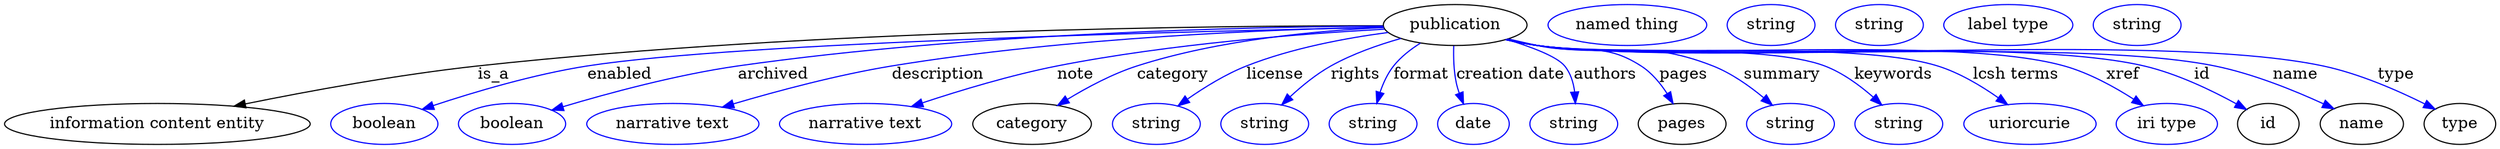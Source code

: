 digraph {
	graph [bb="0,0,2179.1,123"];
	node [label="\N"];
	publication	 [height=0.5,
		label=publication,
		pos="1268.9,105",
		width=1.7512];
	"information content entity"	 [height=0.5,
		pos="133.89,18",
		width=3.7191];
	publication -> "information content entity"	 [label=is_a,
		lp="427.89,61.5",
		pos="e,203.4,33.423 1205.9,103.48 1035.3,99.175 567.35,86.124 413.89,69 345.67,61.389 269.05,47.021 213.22,35.471"];
	enabled	 [color=blue,
		height=0.5,
		label=boolean,
		pos="332.89,18",
		width=1.2999];
	publication -> enabled	 [color=blue,
		label=enabled,
		lp="538.39,61.5",
		pos="e,366.91,30.535 1205.8,103.79 1048.8,100.47 643.28,90.093 509.89,69 463.4,61.65 411.87,45.897 376.46,33.83",
		style=solid];
	archived	 [color=blue,
		height=0.5,
		label=boolean,
		pos="444.89,18",
		width=1.2999];
	publication -> archived	 [color=blue,
		label=archived,
		lp="673.39,61.5",
		pos="e,480.71,29.813 1206.2,102.78 1069.8,97.718 749.46,84.558 641.89,69 589.03,61.355 529.89,44.952 490.33,32.802",
		style=solid];
	description	 [color=blue,
		height=0.5,
		label="narrative text",
		pos="584.89,18",
		width=2.0943];
	publication -> description	 [color=blue,
		label=description,
		lp="819.89,61.5",
		pos="e,630.24,32.454 1205.8,104.06 1112.1,101.83 930.76,94.32 778.89,69 731.43,61.088 678.7,46.862 640.2,35.442",
		style=solid];
	note	 [color=blue,
		height=0.5,
		label="narrative text",
		pos="753.89,18",
		width=2.0943];
	publication -> note	 [color=blue,
		label=note,
		lp="935.89,61.5",
		pos="e,795.26,33.184 1206.6,102.24 1136.3,98.292 1019,89.131 919.89,69 880.66,61.031 837.47,47.61 804.99,36.536",
		style=solid];
	category	 [height=0.5,
		pos="898.89,18",
		width=1.4443];
	publication -> category	 [color=blue,
		label=category,
		lp="1021.9,61.5",
		pos="e,922.06,34.282 1208.3,99.901 1138.8,93.57 1029.2,82.003 989.89,69 969.14,62.135 947.74,50.412 930.9,39.936",
		style=solid];
	license	 [color=blue,
		height=0.5,
		label=string,
		pos="1006.9,18",
		width=1.0652];
	publication -> license	 [color=blue,
		label=license,
		lp="1110.4,61.5",
		pos="e,1026.2,33.705 1208.8,99.176 1172,94.179 1124.5,85.121 1084.9,69 1067,61.734 1048.9,50.17 1034.6,39.89",
		style=solid];
	rights	 [color=blue,
		height=0.5,
		label=string,
		pos="1101.9,18",
		width=1.0652];
	publication -> rights	 [color=blue,
		label=rights,
		lp="1182.4,61.5",
		pos="e,1117.6,34.629 1220.7,93.319 1201.4,87.537 1179.4,79.507 1160.9,69 1147.9,61.637 1135.2,51.189 1124.9,41.665",
		style=solid];
	format	 [color=blue,
		height=0.5,
		label=string,
		pos="1196.9,18",
		width=1.0652];
	publication -> format	 [color=blue,
		label=format,
		lp="1240.4,61.5",
		pos="e,1200.8,36.364 1238.7,89.154 1230.5,83.663 1222.1,76.875 1215.9,69 1210.6,62.31 1206.7,54.021 1203.9,46.083",
		style=solid];
	"creation date"	 [color=blue,
		height=0.5,
		label=date,
		pos="1284.9,18",
		width=0.86659];
	publication -> "creation date"	 [color=blue,
		label="creation date",
		lp="1317.9,61.5",
		pos="e,1276,35.521 1267.6,86.876 1267.3,77.048 1267.6,64.746 1269.9,54 1270.5,50.983 1271.4,47.901 1272.4,44.871",
		style=solid];
	authors	 [color=blue,
		height=0.5,
		label=string,
		pos="1372.9,18",
		width=1.0652];
	publication -> authors	 [color=blue,
		label=authors,
		lp="1400.4,61.5",
		pos="e,1374.8,36.315 1315.2,92.762 1336.7,86.125 1359,77.548 1365.9,69 1370.9,62.698 1373.3,54.488 1374.2,46.503",
		style=solid];
	pages	 [height=0.5,
		pos="1467.9,18",
		width=1.0652];
	publication -> pages	 [color=blue,
		label=pages,
		lp="1468.4,61.5",
		pos="e,1459.7,35.823 1316.1,92.851 1324.3,90.826 1332.8,88.801 1340.9,87 1381.1,77.998 1397.3,91.446 1431.9,69 1441.2,62.982 1448.8,53.663 \
1454.5,44.629",
		style=solid];
	summary	 [color=blue,
		height=0.5,
		label=string,
		pos="1562.9,18",
		width=1.0652];
	publication -> summary	 [color=blue,
		label=summary,
		lp="1554.4,61.5",
		pos="e,1546,34.457 1314.8,92.595 1323.4,90.528 1332.4,88.554 1340.9,87 1408.2,74.672 1430.2,94.193 1493.9,69 1510.1,62.57 1526,51.325 \
1538.4,41.027",
		style=solid];
	keywords	 [color=blue,
		height=0.5,
		label=string,
		pos="1657.9,18",
		width=1.0652];
	publication -> keywords	 [color=blue,
		label=keywords,
		lp="1652.9,61.5",
		pos="e,1642.2,34.473 1314.3,92.37 1323.1,90.298 1332.2,88.381 1340.9,87 1396.1,78.185 1539.6,88.947 1591.9,69 1607.7,62.957 1622.9,51.784 \
1634.6,41.434",
		style=solid];
	"lcsh terms"	 [color=blue,
		height=0.5,
		label=uriorcurie,
		pos="1771.9,18",
		width=1.6068];
	publication -> "lcsh terms"	 [color=blue,
		label="lcsh terms",
		lp="1760.9,61.5",
		pos="e,1751.7,35.097 1313.9,92.318 1322.8,90.224 1332.1,88.312 1340.9,87 1418.1,75.475 1617.5,92.78 1691.9,69 1710.5,63.047 1729.1,51.649 \
1743.6,41.136",
		style=solid];
	xref	 [color=blue,
		height=0.5,
		label="iri type",
		pos="1891.9,18",
		width=1.2277];
	publication -> xref	 [color=blue,
		label=xref,
		lp="1851.4,61.5",
		pos="e,1870.9,33.934 1313.9,92.232 1322.8,90.145 1332.1,88.258 1340.9,87 1442.6,72.463 1704.1,97.359 1802.9,69 1824.1,62.903 1845.7,50.743 \
1862.2,39.825",
		style=solid];
	id	 [height=0.5,
		pos="1980.9,18",
		width=0.75];
	publication -> id	 [color=blue,
		label=id,
		lp="1918.9,61.5",
		pos="e,1960.9,30.258 1313.5,92.288 1322.5,90.168 1332,88.254 1340.9,87 1457.4,70.645 1755.2,95.158 1869.9,69 1899.4,62.273 1930.5,47.212 \
1952.2,35.191",
		style=solid];
	name	 [height=0.5,
		pos="2061.9,18",
		width=1.011];
	publication -> name	 [color=blue,
		label=name,
		lp="1998.9,61.5",
		pos="e,2036.4,30.898 1313.5,92.263 1322.5,90.146 1332,88.239 1340.9,87 1470.6,69.017 1801.5,94.573 1929.9,69 1964.2,62.163 2001.2,47.135 \
2027.3,35.154",
		style=solid];
	type	 [height=0.5,
		pos="2147.9,18",
		width=0.86659];
	publication -> type	 [color=blue,
		label=type,
		lp="2088.9,61.5",
		pos="e,2124.8,30.522 1313.5,92.234 1322.5,90.119 1332,88.22 1340.9,87 1491.1,66.492 1874.3,99.173 2022.9,69 2055.7,62.329 2090.9,47.194 \
2115.5,35.135",
		style=solid];
	"named thing_category"	 [color=blue,
		height=0.5,
		label="named thing",
		pos="1419.9,105",
		width=1.9318];
	publication_pages	 [color=blue,
		height=0.5,
		label=string,
		pos="1545.9,105",
		width=1.0652];
	publication_id	 [color=blue,
		height=0.5,
		label=string,
		pos="1640.9,105",
		width=1.0652];
	publication_name	 [color=blue,
		height=0.5,
		label="label type",
		pos="1753.9,105",
		width=1.5707];
	publication_type	 [color=blue,
		height=0.5,
		label=string,
		pos="1866.9,105",
		width=1.0652];
}
